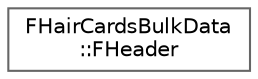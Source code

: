 digraph "Graphical Class Hierarchy"
{
 // INTERACTIVE_SVG=YES
 // LATEX_PDF_SIZE
  bgcolor="transparent";
  edge [fontname=Helvetica,fontsize=10,labelfontname=Helvetica,labelfontsize=10];
  node [fontname=Helvetica,fontsize=10,shape=box,height=0.2,width=0.4];
  rankdir="LR";
  Node0 [id="Node000000",label="FHairCardsBulkData\l::FHeader",height=0.2,width=0.4,color="grey40", fillcolor="white", style="filled",URL="$da/d16/structFHairCardsBulkData_1_1FHeader.html",tooltip=" "];
}

